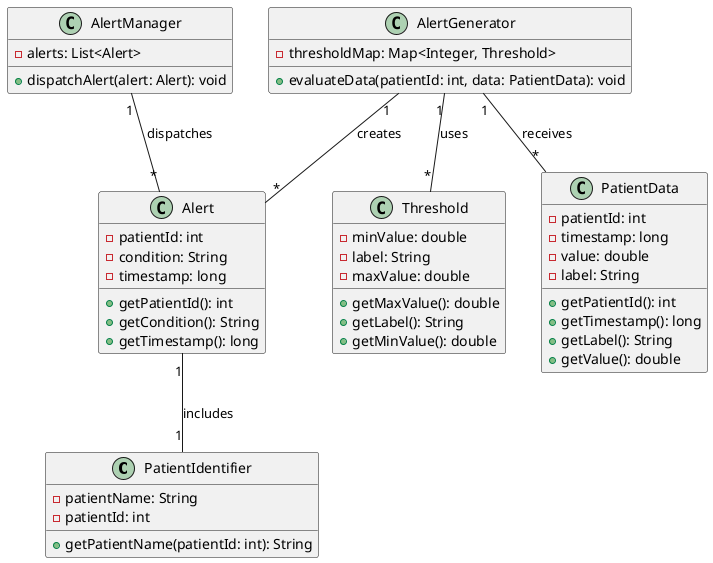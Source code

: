 @startuml AlertGenerationSystem

'Class section

class PatientIdentifier {
  -patientName: String
  -patientId: int
  +getPatientName(patientId: int): String
}

class AlertGenerator {
  -thresholdMap: Map<Integer, Threshold>
  +evaluateData(patientId: int, data: PatientData): void
}

class AlertManager {
  -alerts: List<Alert>
  +dispatchAlert(alert: Alert): void
}

class Threshold {
    -minValue: double
  -label: String
  -maxValue: double
  +getMaxValue(): double
  +getLabel(): String
  +getMinValue(): double
}



class Alert {
  -patientId: int
  -condition: String
  -timestamp: long
  +getPatientId(): int
  +getCondition(): String
  +getTimestamp(): long
}

class PatientData {
  -patientId: int
  -timestamp: long
  -value: double
  -label: String
  +getPatientId(): int
  +getTimestamp(): long
  +getLabel(): String
  +getValue(): double
}




' Relations
AlertManager "1" -- "*" Alert : dispatches
AlertGenerator "1" -- "*" Threshold : uses
AlertGenerator "1" -- "*" Alert : creates
Alert "1" -- "1" PatientIdentifier : includes
AlertGenerator "1" -- "*" PatientData : receives

@enduml